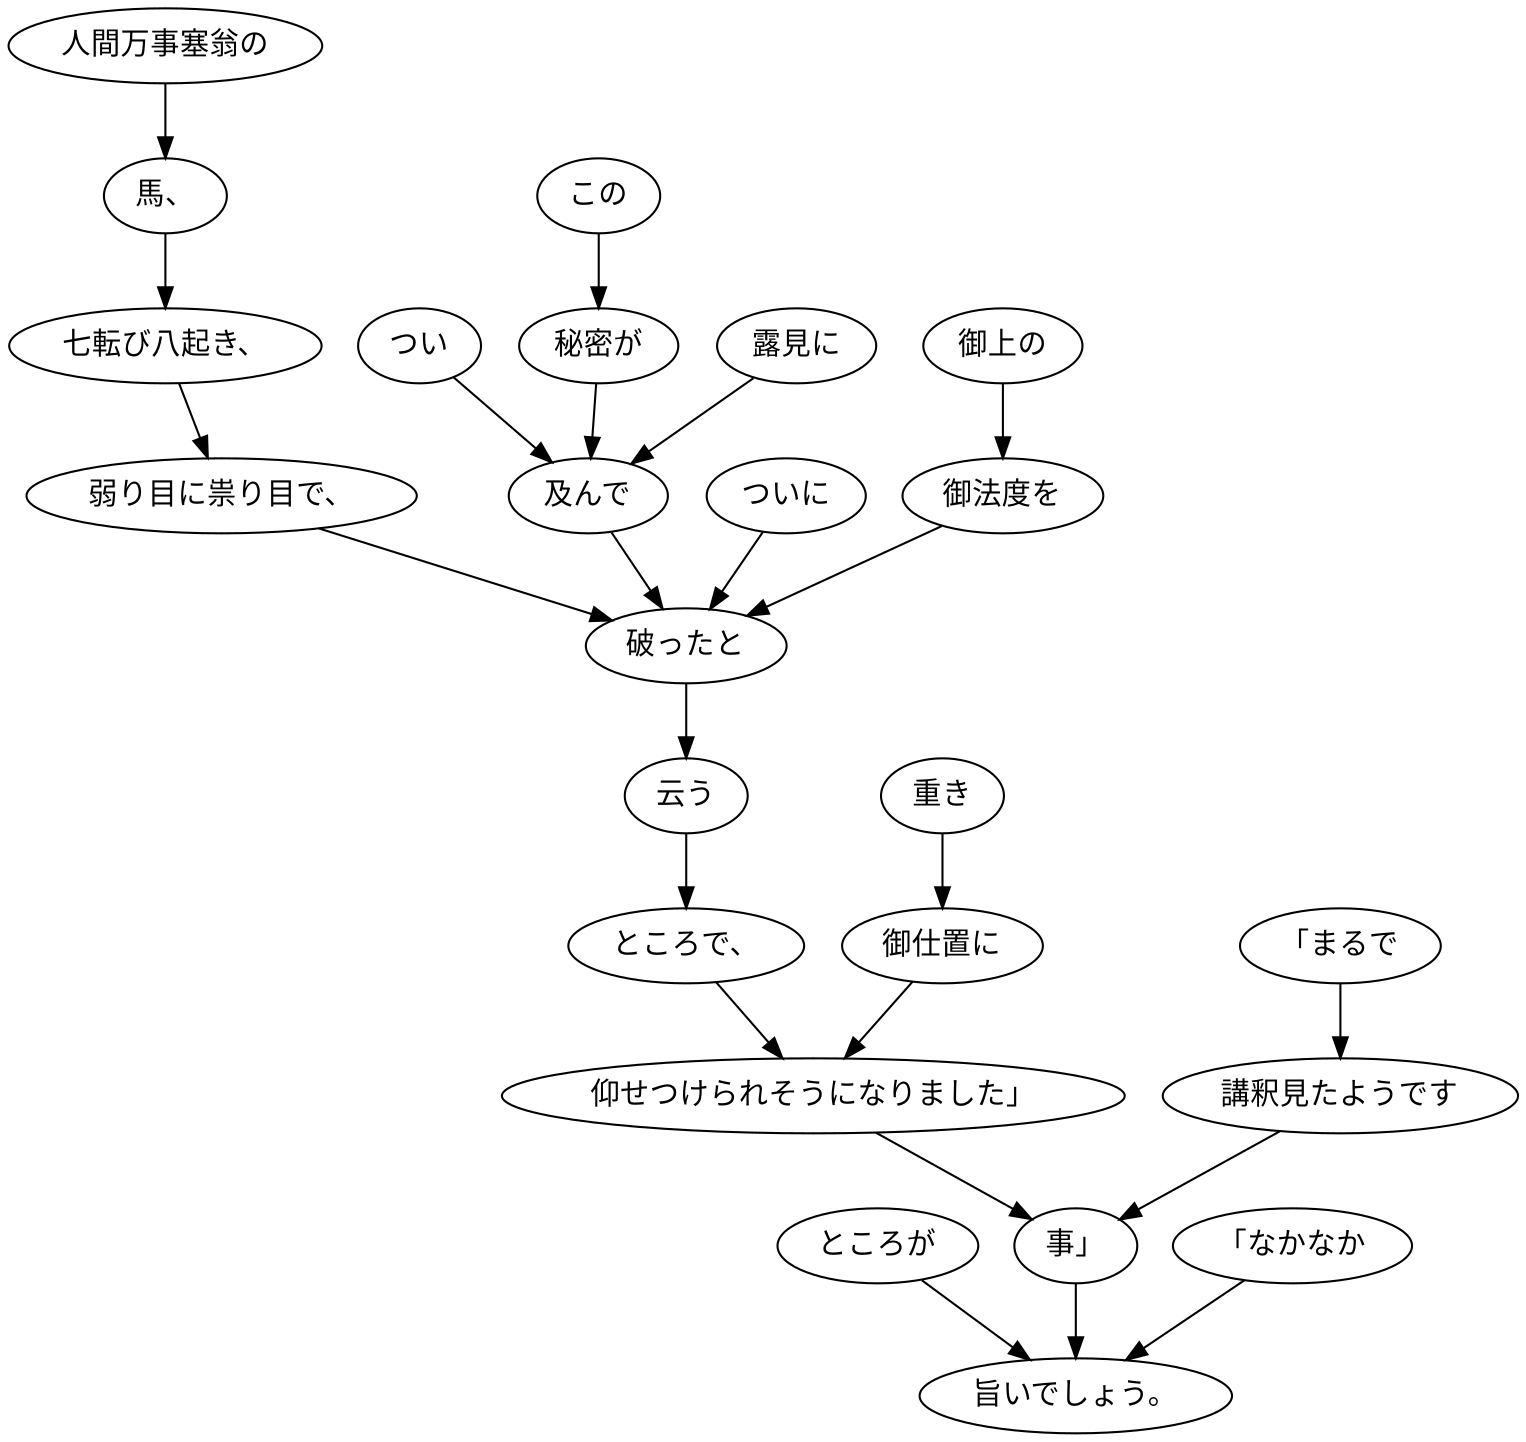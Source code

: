 digraph graph3734 {
	node0 [label="ところが"];
	node1 [label="人間万事塞翁の"];
	node2 [label="馬、"];
	node3 [label="七転び八起き、"];
	node4 [label="弱り目に祟り目で、"];
	node5 [label="つい"];
	node6 [label="この"];
	node7 [label="秘密が"];
	node8 [label="露見に"];
	node9 [label="及んで"];
	node10 [label="ついに"];
	node11 [label="御上の"];
	node12 [label="御法度を"];
	node13 [label="破ったと"];
	node14 [label="云う"];
	node15 [label="ところで、"];
	node16 [label="重き"];
	node17 [label="御仕置に"];
	node18 [label="仰せつけられそうになりました」"];
	node19 [label="「まるで"];
	node20 [label="講釈見たようです"];
	node21 [label="事」"];
	node22 [label="「なかなか"];
	node23 [label="旨いでしょう。"];
	node0 -> node23;
	node1 -> node2;
	node2 -> node3;
	node3 -> node4;
	node4 -> node13;
	node5 -> node9;
	node6 -> node7;
	node7 -> node9;
	node8 -> node9;
	node9 -> node13;
	node10 -> node13;
	node11 -> node12;
	node12 -> node13;
	node13 -> node14;
	node14 -> node15;
	node15 -> node18;
	node16 -> node17;
	node17 -> node18;
	node18 -> node21;
	node19 -> node20;
	node20 -> node21;
	node21 -> node23;
	node22 -> node23;
}
